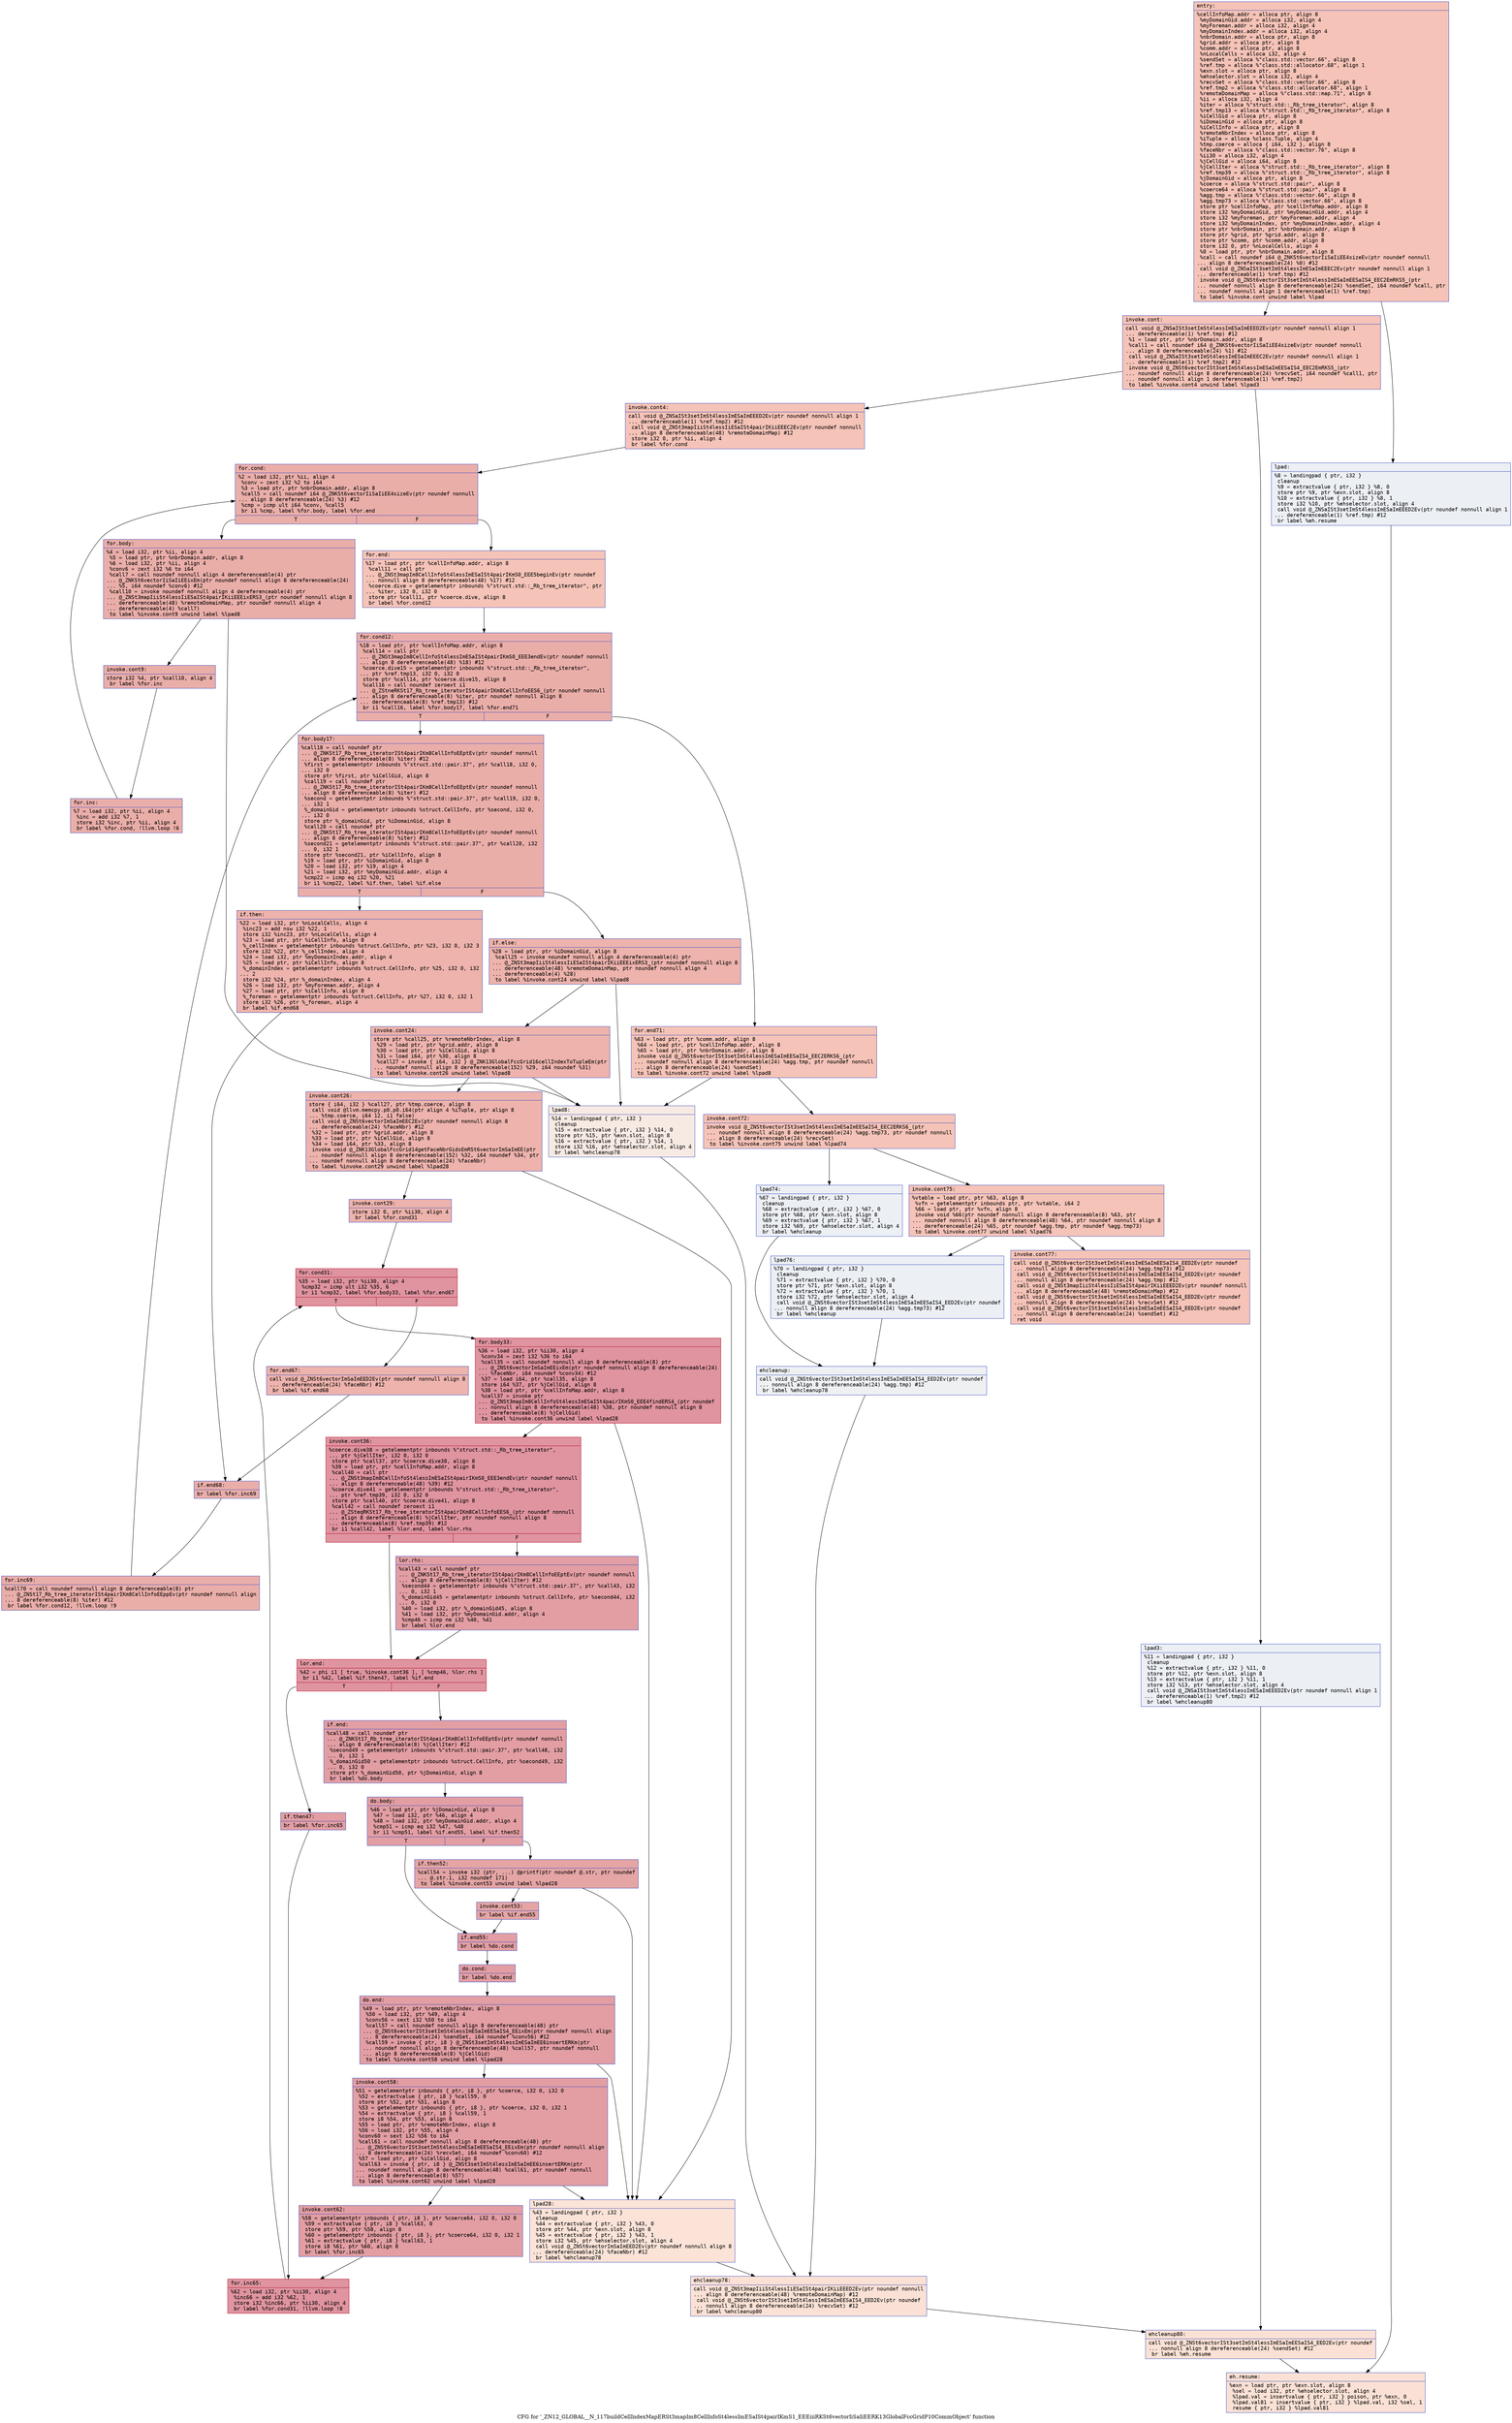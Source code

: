 digraph "CFG for '_ZN12_GLOBAL__N_117buildCellIndexMapERSt3mapIm8CellInfoSt4lessImESaISt4pairIKmS1_EEEiiiRKSt6vectorIiSaIiEERK13GlobalFccGridP10CommObject' function" {
	label="CFG for '_ZN12_GLOBAL__N_117buildCellIndexMapERSt3mapIm8CellInfoSt4lessImESaISt4pairIKmS1_EEEiiiRKSt6vectorIiSaIiEERK13GlobalFccGridP10CommObject' function";

	Node0x560dc9f962d0 [shape=record,color="#3d50c3ff", style=filled, fillcolor="#e8765c70" fontname="Courier",label="{entry:\l|  %cellInfoMap.addr = alloca ptr, align 8\l  %myDomainGid.addr = alloca i32, align 4\l  %myForeman.addr = alloca i32, align 4\l  %myDomainIndex.addr = alloca i32, align 4\l  %nbrDomain.addr = alloca ptr, align 8\l  %grid.addr = alloca ptr, align 8\l  %comm.addr = alloca ptr, align 8\l  %nLocalCells = alloca i32, align 4\l  %sendSet = alloca %\"class.std::vector.66\", align 8\l  %ref.tmp = alloca %\"class.std::allocator.68\", align 1\l  %exn.slot = alloca ptr, align 8\l  %ehselector.slot = alloca i32, align 4\l  %recvSet = alloca %\"class.std::vector.66\", align 8\l  %ref.tmp2 = alloca %\"class.std::allocator.68\", align 1\l  %remoteDomainMap = alloca %\"class.std::map.71\", align 8\l  %ii = alloca i32, align 4\l  %iter = alloca %\"struct.std::_Rb_tree_iterator\", align 8\l  %ref.tmp13 = alloca %\"struct.std::_Rb_tree_iterator\", align 8\l  %iCellGid = alloca ptr, align 8\l  %iDomainGid = alloca ptr, align 8\l  %iCellInfo = alloca ptr, align 8\l  %remoteNbrIndex = alloca ptr, align 8\l  %iTuple = alloca %class.Tuple, align 4\l  %tmp.coerce = alloca \{ i64, i32 \}, align 8\l  %faceNbr = alloca %\"class.std::vector.76\", align 8\l  %ii30 = alloca i32, align 4\l  %jCellGid = alloca i64, align 8\l  %jCellIter = alloca %\"struct.std::_Rb_tree_iterator\", align 8\l  %ref.tmp39 = alloca %\"struct.std::_Rb_tree_iterator\", align 8\l  %jDomainGid = alloca ptr, align 8\l  %coerce = alloca %\"struct.std::pair\", align 8\l  %coerce64 = alloca %\"struct.std::pair\", align 8\l  %agg.tmp = alloca %\"class.std::vector.66\", align 8\l  %agg.tmp73 = alloca %\"class.std::vector.66\", align 8\l  store ptr %cellInfoMap, ptr %cellInfoMap.addr, align 8\l  store i32 %myDomainGid, ptr %myDomainGid.addr, align 4\l  store i32 %myForeman, ptr %myForeman.addr, align 4\l  store i32 %myDomainIndex, ptr %myDomainIndex.addr, align 4\l  store ptr %nbrDomain, ptr %nbrDomain.addr, align 8\l  store ptr %grid, ptr %grid.addr, align 8\l  store ptr %comm, ptr %comm.addr, align 8\l  store i32 0, ptr %nLocalCells, align 4\l  %0 = load ptr, ptr %nbrDomain.addr, align 8\l  %call = call noundef i64 @_ZNKSt6vectorIiSaIiEE4sizeEv(ptr noundef nonnull\l... align 8 dereferenceable(24) %0) #12\l  call void @_ZNSaISt3setImSt4lessImESaImEEEC2Ev(ptr noundef nonnull align 1\l... dereferenceable(1) %ref.tmp) #12\l  invoke void @_ZNSt6vectorISt3setImSt4lessImESaImEESaIS4_EEC2EmRKS5_(ptr\l... noundef nonnull align 8 dereferenceable(24) %sendSet, i64 noundef %call, ptr\l... noundef nonnull align 1 dereferenceable(1) %ref.tmp)\l          to label %invoke.cont unwind label %lpad\l}"];
	Node0x560dc9f962d0 -> Node0x560dc9f99da0[tooltip="entry -> invoke.cont\nProbability 100.00%" ];
	Node0x560dc9f962d0 -> Node0x560dc9f99e50[tooltip="entry -> lpad\nProbability 0.00%" ];
	Node0x560dc9f99da0 [shape=record,color="#3d50c3ff", style=filled, fillcolor="#e8765c70" fontname="Courier",label="{invoke.cont:\l|  call void @_ZNSaISt3setImSt4lessImESaImEEED2Ev(ptr noundef nonnull align 1\l... dereferenceable(1) %ref.tmp) #12\l  %1 = load ptr, ptr %nbrDomain.addr, align 8\l  %call1 = call noundef i64 @_ZNKSt6vectorIiSaIiEE4sizeEv(ptr noundef nonnull\l... align 8 dereferenceable(24) %1) #12\l  call void @_ZNSaISt3setImSt4lessImESaImEEEC2Ev(ptr noundef nonnull align 1\l... dereferenceable(1) %ref.tmp2) #12\l  invoke void @_ZNSt6vectorISt3setImSt4lessImESaImEESaIS4_EEC2EmRKS5_(ptr\l... noundef nonnull align 8 dereferenceable(24) %recvSet, i64 noundef %call1, ptr\l... noundef nonnull align 1 dereferenceable(1) %ref.tmp2)\l          to label %invoke.cont4 unwind label %lpad3\l}"];
	Node0x560dc9f99da0 -> Node0x560dc9f9a660[tooltip="invoke.cont -> invoke.cont4\nProbability 100.00%" ];
	Node0x560dc9f99da0 -> Node0x560dc9f9a710[tooltip="invoke.cont -> lpad3\nProbability 0.00%" ];
	Node0x560dc9f9a660 [shape=record,color="#3d50c3ff", style=filled, fillcolor="#e8765c70" fontname="Courier",label="{invoke.cont4:\l|  call void @_ZNSaISt3setImSt4lessImESaImEEED2Ev(ptr noundef nonnull align 1\l... dereferenceable(1) %ref.tmp2) #12\l  call void @_ZNSt3mapIiiSt4lessIiESaISt4pairIKiiEEEC2Ev(ptr noundef nonnull\l... align 8 dereferenceable(48) %remoteDomainMap) #12\l  store i32 0, ptr %ii, align 4\l  br label %for.cond\l}"];
	Node0x560dc9f9a660 -> Node0x560dc9f9ad00[tooltip="invoke.cont4 -> for.cond\nProbability 100.00%" ];
	Node0x560dc9f9ad00 [shape=record,color="#3d50c3ff", style=filled, fillcolor="#d0473d70" fontname="Courier",label="{for.cond:\l|  %2 = load i32, ptr %ii, align 4\l  %conv = zext i32 %2 to i64\l  %3 = load ptr, ptr %nbrDomain.addr, align 8\l  %call5 = call noundef i64 @_ZNKSt6vectorIiSaIiEE4sizeEv(ptr noundef nonnull\l... align 8 dereferenceable(24) %3) #12\l  %cmp = icmp ult i64 %conv, %call5\l  br i1 %cmp, label %for.body, label %for.end\l|{<s0>T|<s1>F}}"];
	Node0x560dc9f9ad00:s0 -> Node0x560dc9f9b7c0[tooltip="for.cond -> for.body\nProbability 96.88%" ];
	Node0x560dc9f9ad00:s1 -> Node0x560dc9f9b810[tooltip="for.cond -> for.end\nProbability 3.12%" ];
	Node0x560dc9f9b7c0 [shape=record,color="#3d50c3ff", style=filled, fillcolor="#d0473d70" fontname="Courier",label="{for.body:\l|  %4 = load i32, ptr %ii, align 4\l  %5 = load ptr, ptr %nbrDomain.addr, align 8\l  %6 = load i32, ptr %ii, align 4\l  %conv6 = zext i32 %6 to i64\l  %call7 = call noundef nonnull align 4 dereferenceable(4) ptr\l... @_ZNKSt6vectorIiSaIiEEixEm(ptr noundef nonnull align 8 dereferenceable(24)\l... %5, i64 noundef %conv6) #12\l  %call10 = invoke noundef nonnull align 4 dereferenceable(4) ptr\l... @_ZNSt3mapIiiSt4lessIiESaISt4pairIKiiEEEixERS3_(ptr noundef nonnull align 8\l... dereferenceable(48) %remoteDomainMap, ptr noundef nonnull align 4\l... dereferenceable(4) %call7)\l          to label %invoke.cont9 unwind label %lpad8\l}"];
	Node0x560dc9f9b7c0 -> Node0x560dc9f9bdc0[tooltip="for.body -> invoke.cont9\nProbability 100.00%" ];
	Node0x560dc9f9b7c0 -> Node0x560dc9f9be70[tooltip="for.body -> lpad8\nProbability 0.00%" ];
	Node0x560dc9f9bdc0 [shape=record,color="#3d50c3ff", style=filled, fillcolor="#d0473d70" fontname="Courier",label="{invoke.cont9:\l|  store i32 %4, ptr %call10, align 4\l  br label %for.inc\l}"];
	Node0x560dc9f9bdc0 -> Node0x560dc9f9c270[tooltip="invoke.cont9 -> for.inc\nProbability 100.00%" ];
	Node0x560dc9f9c270 [shape=record,color="#3d50c3ff", style=filled, fillcolor="#d0473d70" fontname="Courier",label="{for.inc:\l|  %7 = load i32, ptr %ii, align 4\l  %inc = add i32 %7, 1\l  store i32 %inc, ptr %ii, align 4\l  br label %for.cond, !llvm.loop !6\l}"];
	Node0x560dc9f9c270 -> Node0x560dc9f9ad00[tooltip="for.inc -> for.cond\nProbability 100.00%" ];
	Node0x560dc9f99e50 [shape=record,color="#3d50c3ff", style=filled, fillcolor="#d4dbe670" fontname="Courier",label="{lpad:\l|  %8 = landingpad \{ ptr, i32 \}\l          cleanup\l  %9 = extractvalue \{ ptr, i32 \} %8, 0\l  store ptr %9, ptr %exn.slot, align 8\l  %10 = extractvalue \{ ptr, i32 \} %8, 1\l  store i32 %10, ptr %ehselector.slot, align 4\l  call void @_ZNSaISt3setImSt4lessImESaImEEED2Ev(ptr noundef nonnull align 1\l... dereferenceable(1) %ref.tmp) #12\l  br label %eh.resume\l}"];
	Node0x560dc9f99e50 -> Node0x560dc9f9ca90[tooltip="lpad -> eh.resume\nProbability 100.00%" ];
	Node0x560dc9f9a710 [shape=record,color="#3d50c3ff", style=filled, fillcolor="#d4dbe670" fontname="Courier",label="{lpad3:\l|  %11 = landingpad \{ ptr, i32 \}\l          cleanup\l  %12 = extractvalue \{ ptr, i32 \} %11, 0\l  store ptr %12, ptr %exn.slot, align 8\l  %13 = extractvalue \{ ptr, i32 \} %11, 1\l  store i32 %13, ptr %ehselector.slot, align 4\l  call void @_ZNSaISt3setImSt4lessImESaImEEED2Ev(ptr noundef nonnull align 1\l... dereferenceable(1) %ref.tmp2) #12\l  br label %ehcleanup80\l}"];
	Node0x560dc9f9a710 -> Node0x560dc9f9cf10[tooltip="lpad3 -> ehcleanup80\nProbability 100.00%" ];
	Node0x560dc9f9be70 [shape=record,color="#3d50c3ff", style=filled, fillcolor="#eed0c070" fontname="Courier",label="{lpad8:\l|  %14 = landingpad \{ ptr, i32 \}\l          cleanup\l  %15 = extractvalue \{ ptr, i32 \} %14, 0\l  store ptr %15, ptr %exn.slot, align 8\l  %16 = extractvalue \{ ptr, i32 \} %14, 1\l  store i32 %16, ptr %ehselector.slot, align 4\l  br label %ehcleanup78\l}"];
	Node0x560dc9f9be70 -> Node0x560dc9f9d290[tooltip="lpad8 -> ehcleanup78\nProbability 100.00%" ];
	Node0x560dc9f9b810 [shape=record,color="#3d50c3ff", style=filled, fillcolor="#e8765c70" fontname="Courier",label="{for.end:\l|  %17 = load ptr, ptr %cellInfoMap.addr, align 8\l  %call11 = call ptr\l... @_ZNSt3mapIm8CellInfoSt4lessImESaISt4pairIKmS0_EEE5beginEv(ptr noundef\l... nonnull align 8 dereferenceable(48) %17) #12\l  %coerce.dive = getelementptr inbounds %\"struct.std::_Rb_tree_iterator\", ptr\l... %iter, i32 0, i32 0\l  store ptr %call11, ptr %coerce.dive, align 8\l  br label %for.cond12\l}"];
	Node0x560dc9f9b810 -> Node0x560dc9f9d490[tooltip="for.end -> for.cond12\nProbability 100.00%" ];
	Node0x560dc9f9d490 [shape=record,color="#3d50c3ff", style=filled, fillcolor="#d0473d70" fontname="Courier",label="{for.cond12:\l|  %18 = load ptr, ptr %cellInfoMap.addr, align 8\l  %call14 = call ptr\l... @_ZNSt3mapIm8CellInfoSt4lessImESaISt4pairIKmS0_EEE3endEv(ptr noundef nonnull\l... align 8 dereferenceable(48) %18) #12\l  %coerce.dive15 = getelementptr inbounds %\"struct.std::_Rb_tree_iterator\",\l... ptr %ref.tmp13, i32 0, i32 0\l  store ptr %call14, ptr %coerce.dive15, align 8\l  %call16 = call noundef zeroext i1\l... @_ZStneRKSt17_Rb_tree_iteratorISt4pairIKm8CellInfoEES6_(ptr noundef nonnull\l... align 8 dereferenceable(8) %iter, ptr noundef nonnull align 8\l... dereferenceable(8) %ref.tmp13) #12\l  br i1 %call16, label %for.body17, label %for.end71\l|{<s0>T|<s1>F}}"];
	Node0x560dc9f9d490:s0 -> Node0x560dc9f9e010[tooltip="for.cond12 -> for.body17\nProbability 96.88%" ];
	Node0x560dc9f9d490:s1 -> Node0x560dc9f9e0c0[tooltip="for.cond12 -> for.end71\nProbability 3.12%" ];
	Node0x560dc9f9e010 [shape=record,color="#3d50c3ff", style=filled, fillcolor="#d0473d70" fontname="Courier",label="{for.body17:\l|  %call18 = call noundef ptr\l... @_ZNKSt17_Rb_tree_iteratorISt4pairIKm8CellInfoEEptEv(ptr noundef nonnull\l... align 8 dereferenceable(8) %iter) #12\l  %first = getelementptr inbounds %\"struct.std::pair.37\", ptr %call18, i32 0,\l... i32 0\l  store ptr %first, ptr %iCellGid, align 8\l  %call19 = call noundef ptr\l... @_ZNKSt17_Rb_tree_iteratorISt4pairIKm8CellInfoEEptEv(ptr noundef nonnull\l... align 8 dereferenceable(8) %iter) #12\l  %second = getelementptr inbounds %\"struct.std::pair.37\", ptr %call19, i32 0,\l... i32 1\l  %_domainGid = getelementptr inbounds %struct.CellInfo, ptr %second, i32 0,\l... i32 0\l  store ptr %_domainGid, ptr %iDomainGid, align 8\l  %call20 = call noundef ptr\l... @_ZNKSt17_Rb_tree_iteratorISt4pairIKm8CellInfoEEptEv(ptr noundef nonnull\l... align 8 dereferenceable(8) %iter) #12\l  %second21 = getelementptr inbounds %\"struct.std::pair.37\", ptr %call20, i32\l... 0, i32 1\l  store ptr %second21, ptr %iCellInfo, align 8\l  %19 = load ptr, ptr %iDomainGid, align 8\l  %20 = load i32, ptr %19, align 4\l  %21 = load i32, ptr %myDomainGid.addr, align 4\l  %cmp22 = icmp eq i32 %20, %21\l  br i1 %cmp22, label %if.then, label %if.else\l|{<s0>T|<s1>F}}"];
	Node0x560dc9f9e010:s0 -> Node0x560dc9f9ee10[tooltip="for.body17 -> if.then\nProbability 50.00%" ];
	Node0x560dc9f9e010:s1 -> Node0x560dc9f9ee80[tooltip="for.body17 -> if.else\nProbability 50.00%" ];
	Node0x560dc9f9ee10 [shape=record,color="#3d50c3ff", style=filled, fillcolor="#d6524470" fontname="Courier",label="{if.then:\l|  %22 = load i32, ptr %nLocalCells, align 4\l  %inc23 = add nsw i32 %22, 1\l  store i32 %inc23, ptr %nLocalCells, align 4\l  %23 = load ptr, ptr %iCellInfo, align 8\l  %_cellIndex = getelementptr inbounds %struct.CellInfo, ptr %23, i32 0, i32 3\l  store i32 %22, ptr %_cellIndex, align 4\l  %24 = load i32, ptr %myDomainIndex.addr, align 4\l  %25 = load ptr, ptr %iCellInfo, align 8\l  %_domainIndex = getelementptr inbounds %struct.CellInfo, ptr %25, i32 0, i32\l... 2\l  store i32 %24, ptr %_domainIndex, align 4\l  %26 = load i32, ptr %myForeman.addr, align 4\l  %27 = load ptr, ptr %iCellInfo, align 8\l  %_foreman = getelementptr inbounds %struct.CellInfo, ptr %27, i32 0, i32 1\l  store i32 %26, ptr %_foreman, align 4\l  br label %if.end68\l}"];
	Node0x560dc9f9ee10 -> Node0x560dc9f9f8a0[tooltip="if.then -> if.end68\nProbability 100.00%" ];
	Node0x560dc9f9ee80 [shape=record,color="#3d50c3ff", style=filled, fillcolor="#d6524470" fontname="Courier",label="{if.else:\l|  %28 = load ptr, ptr %iDomainGid, align 8\l  %call25 = invoke noundef nonnull align 4 dereferenceable(4) ptr\l... @_ZNSt3mapIiiSt4lessIiESaISt4pairIKiiEEEixERS3_(ptr noundef nonnull align 8\l... dereferenceable(48) %remoteDomainMap, ptr noundef nonnull align 4\l... dereferenceable(4) %28)\l          to label %invoke.cont24 unwind label %lpad8\l}"];
	Node0x560dc9f9ee80 -> Node0x560dc9f9fa40[tooltip="if.else -> invoke.cont24\nProbability 100.00%" ];
	Node0x560dc9f9ee80 -> Node0x560dc9f9be70[tooltip="if.else -> lpad8\nProbability 0.00%" ];
	Node0x560dc9f9fa40 [shape=record,color="#3d50c3ff", style=filled, fillcolor="#d6524470" fontname="Courier",label="{invoke.cont24:\l|  store ptr %call25, ptr %remoteNbrIndex, align 8\l  %29 = load ptr, ptr %grid.addr, align 8\l  %30 = load ptr, ptr %iCellGid, align 8\l  %31 = load i64, ptr %30, align 8\l  %call27 = invoke \{ i64, i32 \} @_ZNK13GlobalFccGrid16cellIndexToTupleEm(ptr\l... noundef nonnull align 8 dereferenceable(152) %29, i64 noundef %31)\l          to label %invoke.cont26 unwind label %lpad8\l}"];
	Node0x560dc9f9fa40 -> Node0x560dc9f9fe70[tooltip="invoke.cont24 -> invoke.cont26\nProbability 100.00%" ];
	Node0x560dc9f9fa40 -> Node0x560dc9f9be70[tooltip="invoke.cont24 -> lpad8\nProbability 0.00%" ];
	Node0x560dc9f9fe70 [shape=record,color="#3d50c3ff", style=filled, fillcolor="#d6524470" fontname="Courier",label="{invoke.cont26:\l|  store \{ i64, i32 \} %call27, ptr %tmp.coerce, align 8\l  call void @llvm.memcpy.p0.p0.i64(ptr align 4 %iTuple, ptr align 8\l... %tmp.coerce, i64 12, i1 false)\l  call void @_ZNSt6vectorImSaImEEC2Ev(ptr noundef nonnull align 8\l... dereferenceable(24) %faceNbr) #12\l  %32 = load ptr, ptr %grid.addr, align 8\l  %33 = load ptr, ptr %iCellGid, align 8\l  %34 = load i64, ptr %33, align 8\l  invoke void @_ZNK13GlobalFccGrid14getFaceNbrGidsEmRSt6vectorImSaImEE(ptr\l... noundef nonnull align 8 dereferenceable(152) %32, i64 noundef %34, ptr\l... noundef nonnull align 8 dereferenceable(24) %faceNbr)\l          to label %invoke.cont29 unwind label %lpad28\l}"];
	Node0x560dc9f9fe70 -> Node0x560dc9fa0590[tooltip="invoke.cont26 -> invoke.cont29\nProbability 100.00%" ];
	Node0x560dc9f9fe70 -> Node0x560dc9fa0640[tooltip="invoke.cont26 -> lpad28\nProbability 0.00%" ];
	Node0x560dc9fa0590 [shape=record,color="#3d50c3ff", style=filled, fillcolor="#d6524470" fontname="Courier",label="{invoke.cont29:\l|  store i32 0, ptr %ii30, align 4\l  br label %for.cond31\l}"];
	Node0x560dc9fa0590 -> Node0x560dc9fa0a50[tooltip="invoke.cont29 -> for.cond31\nProbability 100.00%" ];
	Node0x560dc9fa0a50 [shape=record,color="#b70d28ff", style=filled, fillcolor="#b70d2870" fontname="Courier",label="{for.cond31:\l|  %35 = load i32, ptr %ii30, align 4\l  %cmp32 = icmp ult i32 %35, 6\l  br i1 %cmp32, label %for.body33, label %for.end67\l|{<s0>T|<s1>F}}"];
	Node0x560dc9fa0a50:s0 -> Node0x560dc9fa0c50[tooltip="for.cond31 -> for.body33\nProbability 96.88%" ];
	Node0x560dc9fa0a50:s1 -> Node0x560dc9fa0cd0[tooltip="for.cond31 -> for.end67\nProbability 3.12%" ];
	Node0x560dc9fa0c50 [shape=record,color="#b70d28ff", style=filled, fillcolor="#b70d2870" fontname="Courier",label="{for.body33:\l|  %36 = load i32, ptr %ii30, align 4\l  %conv34 = zext i32 %36 to i64\l  %call35 = call noundef nonnull align 8 dereferenceable(8) ptr\l... @_ZNSt6vectorImSaImEEixEm(ptr noundef nonnull align 8 dereferenceable(24)\l... %faceNbr, i64 noundef %conv34) #12\l  %37 = load i64, ptr %call35, align 8\l  store i64 %37, ptr %jCellGid, align 8\l  %38 = load ptr, ptr %cellInfoMap.addr, align 8\l  %call37 = invoke ptr\l... @_ZNSt3mapIm8CellInfoSt4lessImESaISt4pairIKmS0_EEE4findERS4_(ptr noundef\l... nonnull align 8 dereferenceable(48) %38, ptr noundef nonnull align 8\l... dereferenceable(8) %jCellGid)\l          to label %invoke.cont36 unwind label %lpad28\l}"];
	Node0x560dc9fa0c50 -> Node0x560dc9fa19c0[tooltip="for.body33 -> invoke.cont36\nProbability 100.00%" ];
	Node0x560dc9fa0c50 -> Node0x560dc9fa0640[tooltip="for.body33 -> lpad28\nProbability 0.00%" ];
	Node0x560dc9fa19c0 [shape=record,color="#b70d28ff", style=filled, fillcolor="#b70d2870" fontname="Courier",label="{invoke.cont36:\l|  %coerce.dive38 = getelementptr inbounds %\"struct.std::_Rb_tree_iterator\",\l... ptr %jCellIter, i32 0, i32 0\l  store ptr %call37, ptr %coerce.dive38, align 8\l  %39 = load ptr, ptr %cellInfoMap.addr, align 8\l  %call40 = call ptr\l... @_ZNSt3mapIm8CellInfoSt4lessImESaISt4pairIKmS0_EEE3endEv(ptr noundef nonnull\l... align 8 dereferenceable(48) %39) #12\l  %coerce.dive41 = getelementptr inbounds %\"struct.std::_Rb_tree_iterator\",\l... ptr %ref.tmp39, i32 0, i32 0\l  store ptr %call40, ptr %coerce.dive41, align 8\l  %call42 = call noundef zeroext i1\l... @_ZSteqRKSt17_Rb_tree_iteratorISt4pairIKm8CellInfoEES6_(ptr noundef nonnull\l... align 8 dereferenceable(8) %jCellIter, ptr noundef nonnull align 8\l... dereferenceable(8) %ref.tmp39) #12\l  br i1 %call42, label %lor.end, label %lor.rhs\l|{<s0>T|<s1>F}}"];
	Node0x560dc9fa19c0:s0 -> Node0x560dc9fa23a0[tooltip="invoke.cont36 -> lor.end\nProbability 50.00%" ];
	Node0x560dc9fa19c0:s1 -> Node0x560dc9fa2450[tooltip="invoke.cont36 -> lor.rhs\nProbability 50.00%" ];
	Node0x560dc9fa2450 [shape=record,color="#3d50c3ff", style=filled, fillcolor="#be242e70" fontname="Courier",label="{lor.rhs:\l|  %call43 = call noundef ptr\l... @_ZNKSt17_Rb_tree_iteratorISt4pairIKm8CellInfoEEptEv(ptr noundef nonnull\l... align 8 dereferenceable(8) %jCellIter) #12\l  %second44 = getelementptr inbounds %\"struct.std::pair.37\", ptr %call43, i32\l... 0, i32 1\l  %_domainGid45 = getelementptr inbounds %struct.CellInfo, ptr %second44, i32\l... 0, i32 0\l  %40 = load i32, ptr %_domainGid45, align 8\l  %41 = load i32, ptr %myDomainGid.addr, align 4\l  %cmp46 = icmp ne i32 %40, %41\l  br label %lor.end\l}"];
	Node0x560dc9fa2450 -> Node0x560dc9fa23a0[tooltip="lor.rhs -> lor.end\nProbability 100.00%" ];
	Node0x560dc9fa23a0 [shape=record,color="#b70d28ff", style=filled, fillcolor="#b70d2870" fontname="Courier",label="{lor.end:\l|  %42 = phi i1 [ true, %invoke.cont36 ], [ %cmp46, %lor.rhs ]\l  br i1 %42, label %if.then47, label %if.end\l|{<s0>T|<s1>F}}"];
	Node0x560dc9fa23a0:s0 -> Node0x560dc9fa2b70[tooltip="lor.end -> if.then47\nProbability 50.00%" ];
	Node0x560dc9fa23a0:s1 -> Node0x560dc9fa2c20[tooltip="lor.end -> if.end\nProbability 50.00%" ];
	Node0x560dc9fa2b70 [shape=record,color="#3d50c3ff", style=filled, fillcolor="#be242e70" fontname="Courier",label="{if.then47:\l|  br label %for.inc65\l}"];
	Node0x560dc9fa2b70 -> Node0x560dc9fa2da0[tooltip="if.then47 -> for.inc65\nProbability 100.00%" ];
	Node0x560dc9fa0640 [shape=record,color="#3d50c3ff", style=filled, fillcolor="#f6bfa670" fontname="Courier",label="{lpad28:\l|  %43 = landingpad \{ ptr, i32 \}\l          cleanup\l  %44 = extractvalue \{ ptr, i32 \} %43, 0\l  store ptr %44, ptr %exn.slot, align 8\l  %45 = extractvalue \{ ptr, i32 \} %43, 1\l  store i32 %45, ptr %ehselector.slot, align 4\l  call void @_ZNSt6vectorImSaImEED2Ev(ptr noundef nonnull align 8\l... dereferenceable(24) %faceNbr) #12\l  br label %ehcleanup78\l}"];
	Node0x560dc9fa0640 -> Node0x560dc9f9d290[tooltip="lpad28 -> ehcleanup78\nProbability 100.00%" ];
	Node0x560dc9fa2c20 [shape=record,color="#3d50c3ff", style=filled, fillcolor="#be242e70" fontname="Courier",label="{if.end:\l|  %call48 = call noundef ptr\l... @_ZNKSt17_Rb_tree_iteratorISt4pairIKm8CellInfoEEptEv(ptr noundef nonnull\l... align 8 dereferenceable(8) %jCellIter) #12\l  %second49 = getelementptr inbounds %\"struct.std::pair.37\", ptr %call48, i32\l... 0, i32 1\l  %_domainGid50 = getelementptr inbounds %struct.CellInfo, ptr %second49, i32\l... 0, i32 0\l  store ptr %_domainGid50, ptr %jDomainGid, align 8\l  br label %do.body\l}"];
	Node0x560dc9fa2c20 -> Node0x560dc9fa3750[tooltip="if.end -> do.body\nProbability 100.00%" ];
	Node0x560dc9fa3750 [shape=record,color="#3d50c3ff", style=filled, fillcolor="#be242e70" fontname="Courier",label="{do.body:\l|  %46 = load ptr, ptr %jDomainGid, align 8\l  %47 = load i32, ptr %46, align 4\l  %48 = load i32, ptr %myDomainGid.addr, align 4\l  %cmp51 = icmp eq i32 %47, %48\l  br i1 %cmp51, label %if.end55, label %if.then52\l|{<s0>T|<s1>F}}"];
	Node0x560dc9fa3750:s0 -> Node0x560dc9fa42d0[tooltip="do.body -> if.end55\nProbability 50.00%" ];
	Node0x560dc9fa3750:s1 -> Node0x560dc9fa4320[tooltip="do.body -> if.then52\nProbability 50.00%" ];
	Node0x560dc9fa4320 [shape=record,color="#3d50c3ff", style=filled, fillcolor="#c5333470" fontname="Courier",label="{if.then52:\l|  %call54 = invoke i32 (ptr, ...) @printf(ptr noundef @.str, ptr noundef\l... @.str.1, i32 noundef 171)\l          to label %invoke.cont53 unwind label %lpad28\l}"];
	Node0x560dc9fa4320 -> Node0x560dc9fa44b0[tooltip="if.then52 -> invoke.cont53\nProbability 100.00%" ];
	Node0x560dc9fa4320 -> Node0x560dc9fa0640[tooltip="if.then52 -> lpad28\nProbability 0.00%" ];
	Node0x560dc9fa44b0 [shape=record,color="#3d50c3ff", style=filled, fillcolor="#c5333470" fontname="Courier",label="{invoke.cont53:\l|  br label %if.end55\l}"];
	Node0x560dc9fa44b0 -> Node0x560dc9fa42d0[tooltip="invoke.cont53 -> if.end55\nProbability 100.00%" ];
	Node0x560dc9fa42d0 [shape=record,color="#3d50c3ff", style=filled, fillcolor="#be242e70" fontname="Courier",label="{if.end55:\l|  br label %do.cond\l}"];
	Node0x560dc9fa42d0 -> Node0x560dc9fa4730[tooltip="if.end55 -> do.cond\nProbability 100.00%" ];
	Node0x560dc9fa4730 [shape=record,color="#3d50c3ff", style=filled, fillcolor="#be242e70" fontname="Courier",label="{do.cond:\l|  br label %do.end\l}"];
	Node0x560dc9fa4730 -> Node0x560dc9fa4810[tooltip="do.cond -> do.end\nProbability 100.00%" ];
	Node0x560dc9fa4810 [shape=record,color="#3d50c3ff", style=filled, fillcolor="#be242e70" fontname="Courier",label="{do.end:\l|  %49 = load ptr, ptr %remoteNbrIndex, align 8\l  %50 = load i32, ptr %49, align 4\l  %conv56 = sext i32 %50 to i64\l  %call57 = call noundef nonnull align 8 dereferenceable(48) ptr\l... @_ZNSt6vectorISt3setImSt4lessImESaImEESaIS4_EEixEm(ptr noundef nonnull align\l... 8 dereferenceable(24) %sendSet, i64 noundef %conv56) #12\l  %call59 = invoke \{ ptr, i8 \} @_ZNSt3setImSt4lessImESaImEE6insertERKm(ptr\l... noundef nonnull align 8 dereferenceable(48) %call57, ptr noundef nonnull\l... align 8 dereferenceable(8) %jCellGid)\l          to label %invoke.cont58 unwind label %lpad28\l}"];
	Node0x560dc9fa4810 -> Node0x560dc9fa4ca0[tooltip="do.end -> invoke.cont58\nProbability 100.00%" ];
	Node0x560dc9fa4810 -> Node0x560dc9fa0640[tooltip="do.end -> lpad28\nProbability 0.00%" ];
	Node0x560dc9fa4ca0 [shape=record,color="#3d50c3ff", style=filled, fillcolor="#be242e70" fontname="Courier",label="{invoke.cont58:\l|  %51 = getelementptr inbounds \{ ptr, i8 \}, ptr %coerce, i32 0, i32 0\l  %52 = extractvalue \{ ptr, i8 \} %call59, 0\l  store ptr %52, ptr %51, align 8\l  %53 = getelementptr inbounds \{ ptr, i8 \}, ptr %coerce, i32 0, i32 1\l  %54 = extractvalue \{ ptr, i8 \} %call59, 1\l  store i8 %54, ptr %53, align 8\l  %55 = load ptr, ptr %remoteNbrIndex, align 8\l  %56 = load i32, ptr %55, align 4\l  %conv60 = sext i32 %56 to i64\l  %call61 = call noundef nonnull align 8 dereferenceable(48) ptr\l... @_ZNSt6vectorISt3setImSt4lessImESaImEESaIS4_EEixEm(ptr noundef nonnull align\l... 8 dereferenceable(24) %recvSet, i64 noundef %conv60) #12\l  %57 = load ptr, ptr %iCellGid, align 8\l  %call63 = invoke \{ ptr, i8 \} @_ZNSt3setImSt4lessImESaImEE6insertERKm(ptr\l... noundef nonnull align 8 dereferenceable(48) %call61, ptr noundef nonnull\l... align 8 dereferenceable(8) %57)\l          to label %invoke.cont62 unwind label %lpad28\l}"];
	Node0x560dc9fa4ca0 -> Node0x560dc9fa5640[tooltip="invoke.cont58 -> invoke.cont62\nProbability 100.00%" ];
	Node0x560dc9fa4ca0 -> Node0x560dc9fa0640[tooltip="invoke.cont58 -> lpad28\nProbability 0.00%" ];
	Node0x560dc9fa5640 [shape=record,color="#3d50c3ff", style=filled, fillcolor="#be242e70" fontname="Courier",label="{invoke.cont62:\l|  %58 = getelementptr inbounds \{ ptr, i8 \}, ptr %coerce64, i32 0, i32 0\l  %59 = extractvalue \{ ptr, i8 \} %call63, 0\l  store ptr %59, ptr %58, align 8\l  %60 = getelementptr inbounds \{ ptr, i8 \}, ptr %coerce64, i32 0, i32 1\l  %61 = extractvalue \{ ptr, i8 \} %call63, 1\l  store i8 %61, ptr %60, align 8\l  br label %for.inc65\l}"];
	Node0x560dc9fa5640 -> Node0x560dc9fa2da0[tooltip="invoke.cont62 -> for.inc65\nProbability 100.00%" ];
	Node0x560dc9fa2da0 [shape=record,color="#b70d28ff", style=filled, fillcolor="#b70d2870" fontname="Courier",label="{for.inc65:\l|  %62 = load i32, ptr %ii30, align 4\l  %inc66 = add i32 %62, 1\l  store i32 %inc66, ptr %ii30, align 4\l  br label %for.cond31, !llvm.loop !8\l}"];
	Node0x560dc9fa2da0 -> Node0x560dc9fa0a50[tooltip="for.inc65 -> for.cond31\nProbability 100.00%" ];
	Node0x560dc9fa0cd0 [shape=record,color="#3d50c3ff", style=filled, fillcolor="#d6524470" fontname="Courier",label="{for.end67:\l|  call void @_ZNSt6vectorImSaImEED2Ev(ptr noundef nonnull align 8\l... dereferenceable(24) %faceNbr) #12\l  br label %if.end68\l}"];
	Node0x560dc9fa0cd0 -> Node0x560dc9f9f8a0[tooltip="for.end67 -> if.end68\nProbability 100.00%" ];
	Node0x560dc9f9f8a0 [shape=record,color="#3d50c3ff", style=filled, fillcolor="#d0473d70" fontname="Courier",label="{if.end68:\l|  br label %for.inc69\l}"];
	Node0x560dc9f9f8a0 -> Node0x560dc9fa6110[tooltip="if.end68 -> for.inc69\nProbability 100.00%" ];
	Node0x560dc9fa6110 [shape=record,color="#3d50c3ff", style=filled, fillcolor="#d0473d70" fontname="Courier",label="{for.inc69:\l|  %call70 = call noundef nonnull align 8 dereferenceable(8) ptr\l... @_ZNSt17_Rb_tree_iteratorISt4pairIKm8CellInfoEEppEv(ptr noundef nonnull align\l... 8 dereferenceable(8) %iter) #12\l  br label %for.cond12, !llvm.loop !9\l}"];
	Node0x560dc9fa6110 -> Node0x560dc9f9d490[tooltip="for.inc69 -> for.cond12\nProbability 100.00%" ];
	Node0x560dc9f9e0c0 [shape=record,color="#3d50c3ff", style=filled, fillcolor="#e8765c70" fontname="Courier",label="{for.end71:\l|  %63 = load ptr, ptr %comm.addr, align 8\l  %64 = load ptr, ptr %cellInfoMap.addr, align 8\l  %65 = load ptr, ptr %nbrDomain.addr, align 8\l  invoke void @_ZNSt6vectorISt3setImSt4lessImESaImEESaIS4_EEC2ERKS6_(ptr\l... noundef nonnull align 8 dereferenceable(24) %agg.tmp, ptr noundef nonnull\l... align 8 dereferenceable(24) %sendSet)\l          to label %invoke.cont72 unwind label %lpad8\l}"];
	Node0x560dc9f9e0c0 -> Node0x560dc9fa6750[tooltip="for.end71 -> invoke.cont72\nProbability 100.00%" ];
	Node0x560dc9f9e0c0 -> Node0x560dc9f9be70[tooltip="for.end71 -> lpad8\nProbability 0.00%" ];
	Node0x560dc9fa6750 [shape=record,color="#3d50c3ff", style=filled, fillcolor="#e8765c70" fontname="Courier",label="{invoke.cont72:\l|  invoke void @_ZNSt6vectorISt3setImSt4lessImESaImEESaIS4_EEC2ERKS6_(ptr\l... noundef nonnull align 8 dereferenceable(24) %agg.tmp73, ptr noundef nonnull\l... align 8 dereferenceable(24) %recvSet)\l          to label %invoke.cont75 unwind label %lpad74\l}"];
	Node0x560dc9fa6750 -> Node0x560dc9fa69f0[tooltip="invoke.cont72 -> invoke.cont75\nProbability 100.00%" ];
	Node0x560dc9fa6750 -> Node0x560dc9fa6a40[tooltip="invoke.cont72 -> lpad74\nProbability 0.00%" ];
	Node0x560dc9fa69f0 [shape=record,color="#3d50c3ff", style=filled, fillcolor="#e8765c70" fontname="Courier",label="{invoke.cont75:\l|  %vtable = load ptr, ptr %63, align 8\l  %vfn = getelementptr inbounds ptr, ptr %vtable, i64 2\l  %66 = load ptr, ptr %vfn, align 8\l  invoke void %66(ptr noundef nonnull align 8 dereferenceable(8) %63, ptr\l... noundef nonnull align 8 dereferenceable(48) %64, ptr noundef nonnull align 8\l... dereferenceable(24) %65, ptr noundef %agg.tmp, ptr noundef %agg.tmp73)\l          to label %invoke.cont77 unwind label %lpad76\l}"];
	Node0x560dc9fa69f0 -> Node0x560dc9fa6e10[tooltip="invoke.cont75 -> invoke.cont77\nProbability 100.00%" ];
	Node0x560dc9fa69f0 -> Node0x560dc9fa6e90[tooltip="invoke.cont75 -> lpad76\nProbability 0.00%" ];
	Node0x560dc9fa6e10 [shape=record,color="#3d50c3ff", style=filled, fillcolor="#e8765c70" fontname="Courier",label="{invoke.cont77:\l|  call void @_ZNSt6vectorISt3setImSt4lessImESaImEESaIS4_EED2Ev(ptr noundef\l... nonnull align 8 dereferenceable(24) %agg.tmp73) #12\l  call void @_ZNSt6vectorISt3setImSt4lessImESaImEESaIS4_EED2Ev(ptr noundef\l... nonnull align 8 dereferenceable(24) %agg.tmp) #12\l  call void @_ZNSt3mapIiiSt4lessIiESaISt4pairIKiiEEED2Ev(ptr noundef nonnull\l... align 8 dereferenceable(48) %remoteDomainMap) #12\l  call void @_ZNSt6vectorISt3setImSt4lessImESaImEESaIS4_EED2Ev(ptr noundef\l... nonnull align 8 dereferenceable(24) %recvSet) #12\l  call void @_ZNSt6vectorISt3setImSt4lessImESaImEESaIS4_EED2Ev(ptr noundef\l... nonnull align 8 dereferenceable(24) %sendSet) #12\l  ret void\l}"];
	Node0x560dc9fa6a40 [shape=record,color="#3d50c3ff", style=filled, fillcolor="#d4dbe670" fontname="Courier",label="{lpad74:\l|  %67 = landingpad \{ ptr, i32 \}\l          cleanup\l  %68 = extractvalue \{ ptr, i32 \} %67, 0\l  store ptr %68, ptr %exn.slot, align 8\l  %69 = extractvalue \{ ptr, i32 \} %67, 1\l  store i32 %69, ptr %ehselector.slot, align 4\l  br label %ehcleanup\l}"];
	Node0x560dc9fa6a40 -> Node0x560dc9fa7ae0[tooltip="lpad74 -> ehcleanup\nProbability 100.00%" ];
	Node0x560dc9fa6e90 [shape=record,color="#3d50c3ff", style=filled, fillcolor="#d4dbe670" fontname="Courier",label="{lpad76:\l|  %70 = landingpad \{ ptr, i32 \}\l          cleanup\l  %71 = extractvalue \{ ptr, i32 \} %70, 0\l  store ptr %71, ptr %exn.slot, align 8\l  %72 = extractvalue \{ ptr, i32 \} %70, 1\l  store i32 %72, ptr %ehselector.slot, align 4\l  call void @_ZNSt6vectorISt3setImSt4lessImESaImEESaIS4_EED2Ev(ptr noundef\l... nonnull align 8 dereferenceable(24) %agg.tmp73) #12\l  br label %ehcleanup\l}"];
	Node0x560dc9fa6e90 -> Node0x560dc9fa7ae0[tooltip="lpad76 -> ehcleanup\nProbability 100.00%" ];
	Node0x560dc9fa7ae0 [shape=record,color="#3d50c3ff", style=filled, fillcolor="#d9dce170" fontname="Courier",label="{ehcleanup:\l|  call void @_ZNSt6vectorISt3setImSt4lessImESaImEESaIS4_EED2Ev(ptr noundef\l... nonnull align 8 dereferenceable(24) %agg.tmp) #12\l  br label %ehcleanup78\l}"];
	Node0x560dc9fa7ae0 -> Node0x560dc9f9d290[tooltip="ehcleanup -> ehcleanup78\nProbability 100.00%" ];
	Node0x560dc9f9d290 [shape=record,color="#3d50c3ff", style=filled, fillcolor="#f7bca170" fontname="Courier",label="{ehcleanup78:\l|  call void @_ZNSt3mapIiiSt4lessIiESaISt4pairIKiiEEED2Ev(ptr noundef nonnull\l... align 8 dereferenceable(48) %remoteDomainMap) #12\l  call void @_ZNSt6vectorISt3setImSt4lessImESaImEESaIS4_EED2Ev(ptr noundef\l... nonnull align 8 dereferenceable(24) %recvSet) #12\l  br label %ehcleanup80\l}"];
	Node0x560dc9f9d290 -> Node0x560dc9f9cf10[tooltip="ehcleanup78 -> ehcleanup80\nProbability 100.00%" ];
	Node0x560dc9f9cf10 [shape=record,color="#3d50c3ff", style=filled, fillcolor="#f7bca170" fontname="Courier",label="{ehcleanup80:\l|  call void @_ZNSt6vectorISt3setImSt4lessImESaImEESaIS4_EED2Ev(ptr noundef\l... nonnull align 8 dereferenceable(24) %sendSet) #12\l  br label %eh.resume\l}"];
	Node0x560dc9f9cf10 -> Node0x560dc9f9ca90[tooltip="ehcleanup80 -> eh.resume\nProbability 100.00%" ];
	Node0x560dc9f9ca90 [shape=record,color="#3d50c3ff", style=filled, fillcolor="#f7bca170" fontname="Courier",label="{eh.resume:\l|  %exn = load ptr, ptr %exn.slot, align 8\l  %sel = load i32, ptr %ehselector.slot, align 4\l  %lpad.val = insertvalue \{ ptr, i32 \} poison, ptr %exn, 0\l  %lpad.val81 = insertvalue \{ ptr, i32 \} %lpad.val, i32 %sel, 1\l  resume \{ ptr, i32 \} %lpad.val81\l}"];
}
